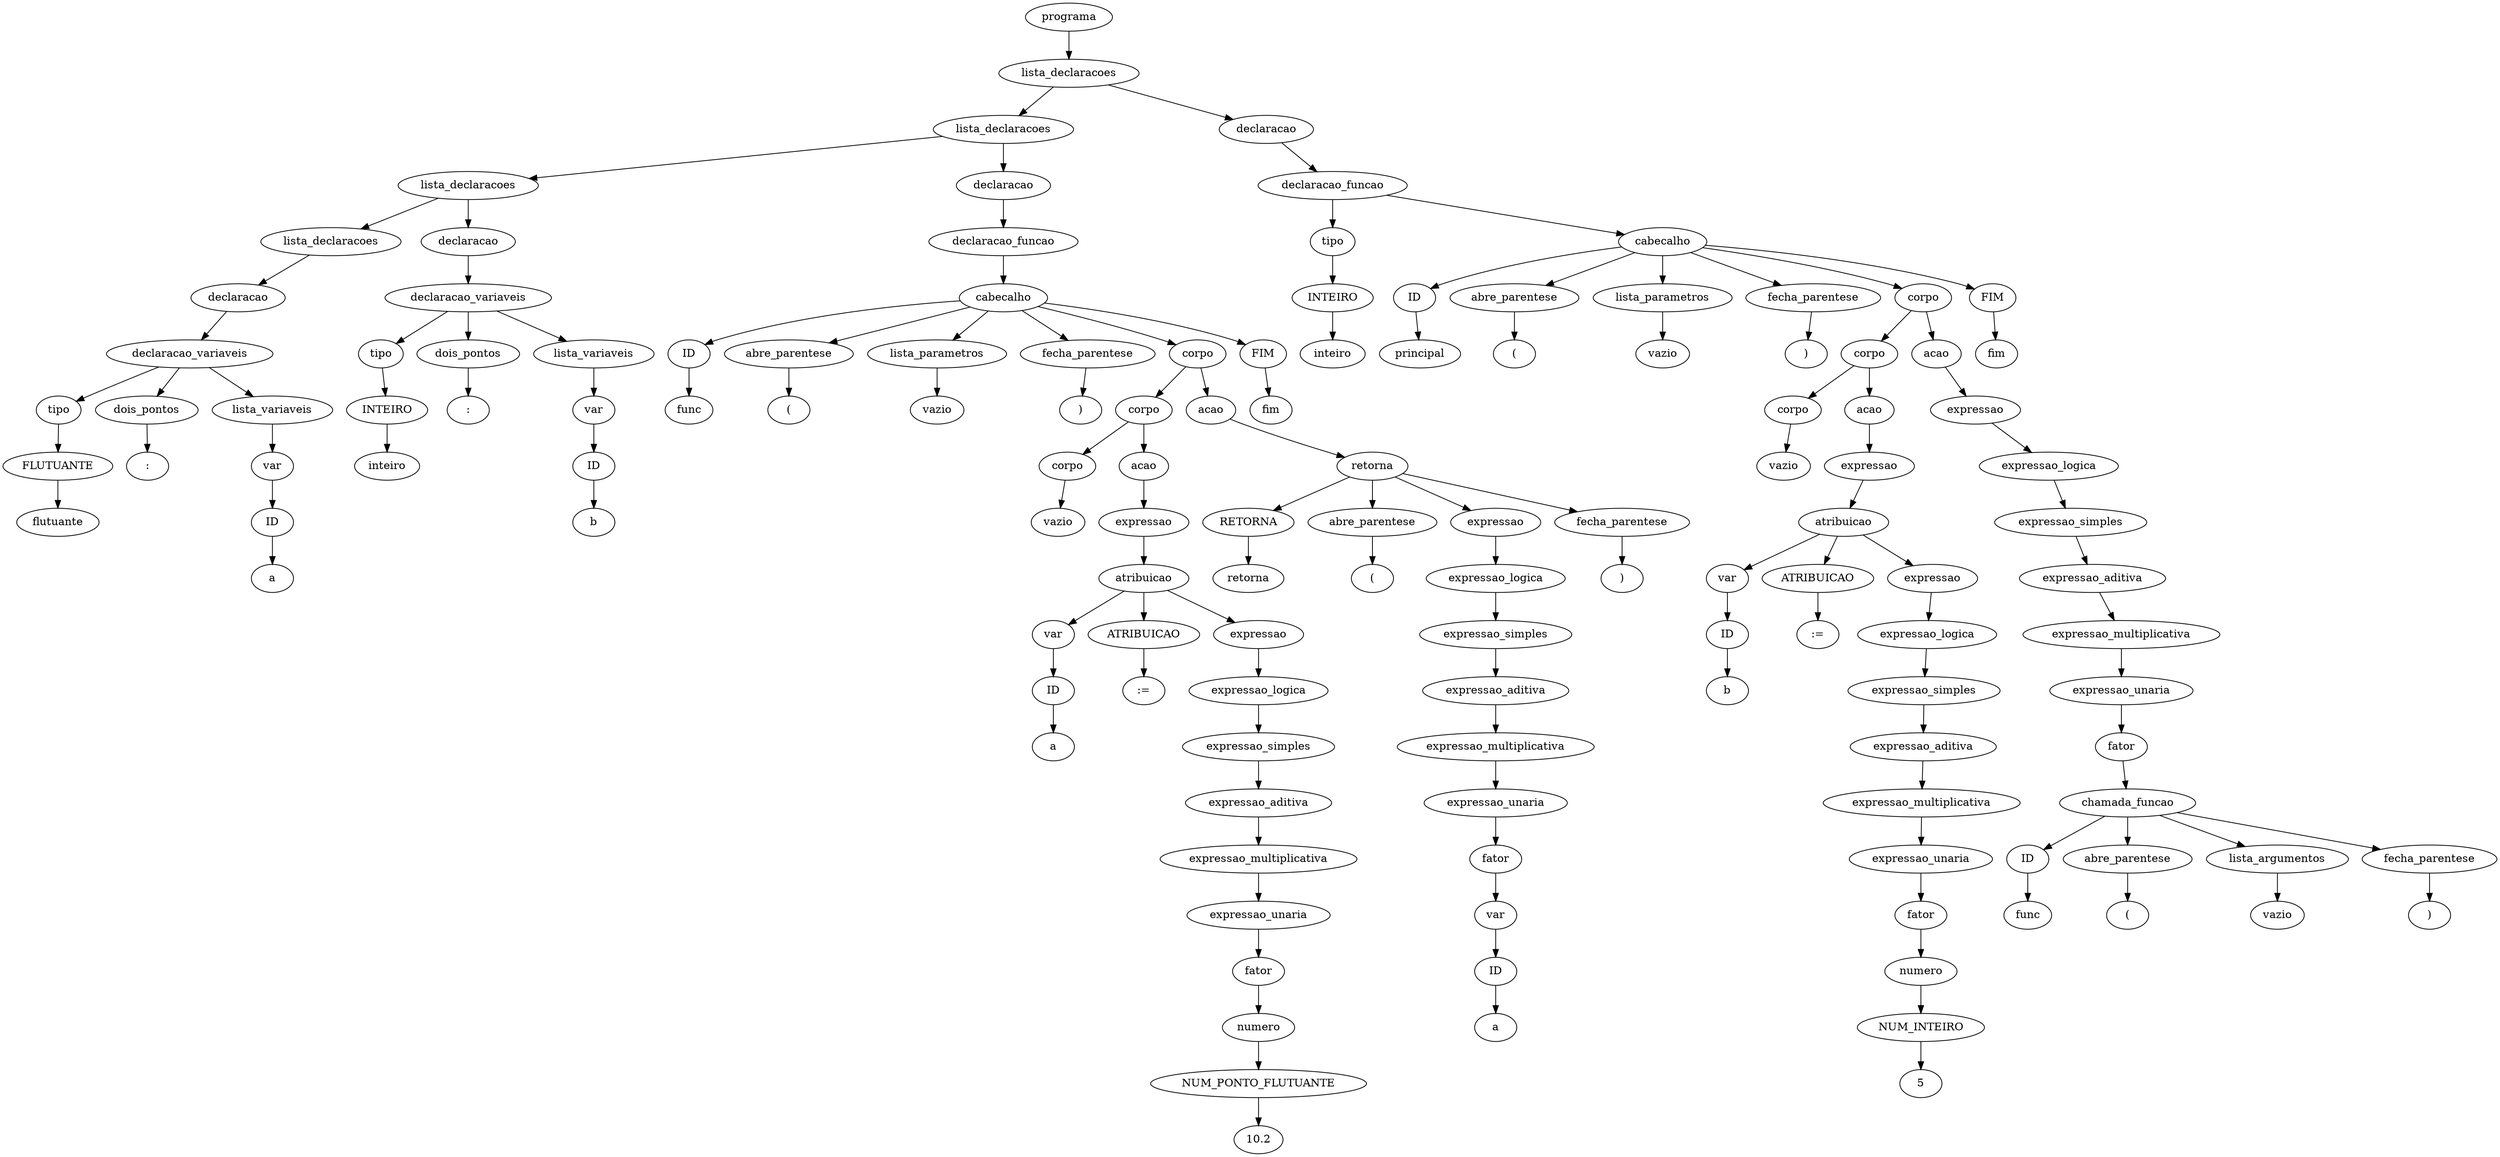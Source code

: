 digraph tree {
    "0x7f943ad069a0" [label="programa"];
    "0x7f943ac3ec70" [label="lista_declaracoes"];
    "0x7f943ad06fa0" [label="lista_declaracoes"];
    "0x7f943ad06700" [label="lista_declaracoes"];
    "0x7f943ad97550" [label="lista_declaracoes"];
    "0x7f9426f728b0" [label="declaracao"];
    "0x7f943ad973a0" [label="declaracao_variaveis"];
    "0x7f943ad974c0" [label="tipo"];
    "0x7f943ad97520" [label="FLUTUANTE"];
    "0x7f943ad97490" [label="flutuante"];
    "0x7f943ad97220" [label="dois_pontos"];
    "0x7f943ad06790" [label=":"];
    "0x7f943ad97280" [label="lista_variaveis"];
    "0x7f943ad97430" [label="var"];
    "0x7f9426f72820" [label="ID"];
    "0x7f943ad06820" [label="a"];
    "0x7f943ad06640" [label="declaracao"];
    "0x7f943ad06580" [label="declaracao_variaveis"];
    "0x7f943ad06850" [label="tipo"];
    "0x7f943ad065b0" [label="INTEIRO"];
    "0x7f943ad06730" [label="inteiro"];
    "0x7f943ad069d0" [label="dois_pontos"];
    "0x7f943ad06a00" [label=":"];
    "0x7f943ad066d0" [label="lista_variaveis"];
    "0x7f943ad065e0" [label="var"];
    "0x7f943ad06610" [label="ID"];
    "0x7f943ad06910" [label="b"];
    "0x7f943ad066a0" [label="declaracao"];
    "0x7f943ad975b0" [label="declaracao_funcao"];
    "0x7f943ad06c40" [label="cabecalho"];
    "0x7f943ac3e5b0" [label="ID"];
    "0x7f943ac3e5e0" [label="func"];
    "0x7f943ac3e3d0" [label="abre_parentese"];
    "0x7f943ac3e130" [label="("];
    "0x7f943ad06a90" [label="lista_parametros"];
    "0x7f943ad97460" [label="vazio"];
    "0x7f943ac3e190" [label="fecha_parentese"];
    "0x7f943ac3e610" [label=")"];
    "0x7f943ac3e370" [label="corpo"];
    "0x7f943ad06ee0" [label="corpo"];
    "0x7f943ad06bb0" [label="corpo"];
    "0x7f943ad06a30" [label="vazio"];
    "0x7f943ad06f10" [label="acao"];
    "0x7f943ad06be0" [label="expressao"];
    "0x7f943ad06eb0" [label="atribuicao"];
    "0x7f943ad06ac0" [label="var"];
    "0x7f943ad06b20" [label="ID"];
    "0x7f943ad06ca0" [label="a"];
    "0x7f943ad06f40" [label="ATRIBUICAO"];
    "0x7f943ad06fd0" [label=":="];
    "0x7f943ad06e80" [label="expressao"];
    "0x7f943ad06e50" [label="expressao_logica"];
    "0x7f943ad06d90" [label="expressao_simples"];
    "0x7f943ad06d30" [label="expressao_aditiva"];
    "0x7f943ad06e20" [label="expressao_multiplicativa"];
    "0x7f943ad06cd0" [label="expressao_unaria"];
    "0x7f943ad06d00" [label="fator"];
    "0x7f943ad06b50" [label="numero"];
    "0x7f943ad06af0" [label="NUM_PONTO_FLUTUANTE"];
    "0x7f943ad06df0" [label="10.2"];
    "0x7f943ad06dc0" [label="acao"];
    "0x7f943ac3e310" [label="retorna"];
    "0x7f943ac3e3a0" [label="RETORNA"];
    "0x7f943ac3e4c0" [label="retorna"];
    "0x7f943ac3e4f0" [label="abre_parentese"];
    "0x7f943ac3e520" [label="("];
    "0x7f943ac3e2b0" [label="expressao"];
    "0x7f943ac3e250" [label="expressao_logica"];
    "0x7f943ac3e1f0" [label="expressao_simples"];
    "0x7f943ac3e0d0" [label="expressao_aditiva"];
    "0x7f943ad06c10" [label="expressao_multiplicativa"];
    "0x7f943ad06f70" [label="expressao_unaria"];
    "0x7f943ac3e0a0" [label="fator"];
    "0x7f943ad06970" [label="var"];
    "0x7f943ad06b80" [label="ID"];
    "0x7f943ad06c70" [label="a"];
    "0x7f943ac3e550" [label="fecha_parentese"];
    "0x7f943ac3e580" [label=")"];
    "0x7f943ac3e640" [label="FIM"];
    "0x7f943ac3e670" [label="fim"];
    "0x7f943ad068e0" [label="declaracao"];
    "0x7f943ad06880" [label="declaracao_funcao"];
    "0x7f943ad068b0" [label="tipo"];
    "0x7f943ad06550" [label="INTEIRO"];
    "0x7f943ad06940" [label="inteiro"];
    "0x7f943ac3e8b0" [label="cabecalho"];
    "0x7f943ac3e7f0" [label="ID"];
    "0x7f943ac3ed60" [label="principal"];
    "0x7f943ac6b100" [label="abre_parentese"];
    "0x7f943ac6b130" [label="("];
    "0x7f943ac3e400" [label="lista_parametros"];
    "0x7f943ac3e340" [label="vazio"];
    "0x7f943ac6b160" [label="fecha_parentese"];
    "0x7f943ac6b190" [label=")"];
    "0x7f943ac3ec40" [label="corpo"];
    "0x7f943ac3ecd0" [label="corpo"];
    "0x7f943ac3e820" [label="corpo"];
    "0x7f943ad06670" [label="vazio"];
    "0x7f943ac3ebe0" [label="acao"];
    "0x7f943ac3e850" [label="expressao"];
    "0x7f943ac3eb80" [label="atribuicao"];
    "0x7f943ac3e700" [label="var"];
    "0x7f943ac3e790" [label="ID"];
    "0x7f943ac3e970" [label="b"];
    "0x7f943ac3ec10" [label="ATRIBUICAO"];
    "0x7f943ac3eca0" [label=":="];
    "0x7f943ac3eb50" [label="expressao"];
    "0x7f943ac3eb20" [label="expressao_logica"];
    "0x7f943ac3ea60" [label="expressao_simples"];
    "0x7f943ac3ea00" [label="expressao_aditiva"];
    "0x7f943ac3eaf0" [label="expressao_multiplicativa"];
    "0x7f943ac3e9a0" [label="expressao_unaria"];
    "0x7f943ac3e9d0" [label="fator"];
    "0x7f943ac3e7c0" [label="numero"];
    "0x7f943ac3e760" [label="NUM_INTEIRO"];
    "0x7f943ac3eac0" [label="5"];
    "0x7f943ac3ebb0" [label="acao"];
    "0x7f943ac3ea30" [label="expressao"];
    "0x7f943ac3efd0" [label="expressao_logica"];
    "0x7f943ac3ee20" [label="expressao_simples"];
    "0x7f943ac3ea90" [label="expressao_aditiva"];
    "0x7f943ac3efa0" [label="expressao_multiplicativa"];
    "0x7f943ac3edc0" [label="expressao_unaria"];
    "0x7f943ac3ee80" [label="fator"];
    "0x7f943ac3ed00" [label="chamada_funcao"];
    "0x7f943ac3ed90" [label="ID"];
    "0x7f943ac3eeb0" [label="func"];
    "0x7f943ac3eee0" [label="abre_parentese"];
    "0x7f943ac3ef10" [label="("];
    "0x7f943ac3e880" [label="lista_argumentos"];
    "0x7f943ac3e490" [label="vazio"];
    "0x7f943ac3ef40" [label="fecha_parentese"];
    "0x7f943ac3ef70" [label=")"];
    "0x7f943ac6b1c0" [label="FIM"];
    "0x7f943ac6b1f0" [label="fim"];
    "0x7f943ad069a0" -> "0x7f943ac3ec70";
    "0x7f943ac3ec70" -> "0x7f943ad06fa0";
    "0x7f943ac3ec70" -> "0x7f943ad068e0";
    "0x7f943ad06fa0" -> "0x7f943ad06700";
    "0x7f943ad06fa0" -> "0x7f943ad066a0";
    "0x7f943ad06700" -> "0x7f943ad97550";
    "0x7f943ad06700" -> "0x7f943ad06640";
    "0x7f943ad97550" -> "0x7f9426f728b0";
    "0x7f9426f728b0" -> "0x7f943ad973a0";
    "0x7f943ad973a0" -> "0x7f943ad974c0";
    "0x7f943ad973a0" -> "0x7f943ad97220";
    "0x7f943ad973a0" -> "0x7f943ad97280";
    "0x7f943ad974c0" -> "0x7f943ad97520";
    "0x7f943ad97520" -> "0x7f943ad97490";
    "0x7f943ad97220" -> "0x7f943ad06790";
    "0x7f943ad97280" -> "0x7f943ad97430";
    "0x7f943ad97430" -> "0x7f9426f72820";
    "0x7f9426f72820" -> "0x7f943ad06820";
    "0x7f943ad06640" -> "0x7f943ad06580";
    "0x7f943ad06580" -> "0x7f943ad06850";
    "0x7f943ad06580" -> "0x7f943ad069d0";
    "0x7f943ad06580" -> "0x7f943ad066d0";
    "0x7f943ad06850" -> "0x7f943ad065b0";
    "0x7f943ad065b0" -> "0x7f943ad06730";
    "0x7f943ad069d0" -> "0x7f943ad06a00";
    "0x7f943ad066d0" -> "0x7f943ad065e0";
    "0x7f943ad065e0" -> "0x7f943ad06610";
    "0x7f943ad06610" -> "0x7f943ad06910";
    "0x7f943ad066a0" -> "0x7f943ad975b0";
    "0x7f943ad975b0" -> "0x7f943ad06c40";
    "0x7f943ad06c40" -> "0x7f943ac3e5b0";
    "0x7f943ad06c40" -> "0x7f943ac3e3d0";
    "0x7f943ad06c40" -> "0x7f943ad06a90";
    "0x7f943ad06c40" -> "0x7f943ac3e190";
    "0x7f943ad06c40" -> "0x7f943ac3e370";
    "0x7f943ad06c40" -> "0x7f943ac3e640";
    "0x7f943ac3e5b0" -> "0x7f943ac3e5e0";
    "0x7f943ac3e3d0" -> "0x7f943ac3e130";
    "0x7f943ad06a90" -> "0x7f943ad97460";
    "0x7f943ac3e190" -> "0x7f943ac3e610";
    "0x7f943ac3e370" -> "0x7f943ad06ee0";
    "0x7f943ac3e370" -> "0x7f943ad06dc0";
    "0x7f943ad06ee0" -> "0x7f943ad06bb0";
    "0x7f943ad06ee0" -> "0x7f943ad06f10";
    "0x7f943ad06bb0" -> "0x7f943ad06a30";
    "0x7f943ad06f10" -> "0x7f943ad06be0";
    "0x7f943ad06be0" -> "0x7f943ad06eb0";
    "0x7f943ad06eb0" -> "0x7f943ad06ac0";
    "0x7f943ad06eb0" -> "0x7f943ad06f40";
    "0x7f943ad06eb0" -> "0x7f943ad06e80";
    "0x7f943ad06ac0" -> "0x7f943ad06b20";
    "0x7f943ad06b20" -> "0x7f943ad06ca0";
    "0x7f943ad06f40" -> "0x7f943ad06fd0";
    "0x7f943ad06e80" -> "0x7f943ad06e50";
    "0x7f943ad06e50" -> "0x7f943ad06d90";
    "0x7f943ad06d90" -> "0x7f943ad06d30";
    "0x7f943ad06d30" -> "0x7f943ad06e20";
    "0x7f943ad06e20" -> "0x7f943ad06cd0";
    "0x7f943ad06cd0" -> "0x7f943ad06d00";
    "0x7f943ad06d00" -> "0x7f943ad06b50";
    "0x7f943ad06b50" -> "0x7f943ad06af0";
    "0x7f943ad06af0" -> "0x7f943ad06df0";
    "0x7f943ad06dc0" -> "0x7f943ac3e310";
    "0x7f943ac3e310" -> "0x7f943ac3e3a0";
    "0x7f943ac3e310" -> "0x7f943ac3e4f0";
    "0x7f943ac3e310" -> "0x7f943ac3e2b0";
    "0x7f943ac3e310" -> "0x7f943ac3e550";
    "0x7f943ac3e3a0" -> "0x7f943ac3e4c0";
    "0x7f943ac3e4f0" -> "0x7f943ac3e520";
    "0x7f943ac3e2b0" -> "0x7f943ac3e250";
    "0x7f943ac3e250" -> "0x7f943ac3e1f0";
    "0x7f943ac3e1f0" -> "0x7f943ac3e0d0";
    "0x7f943ac3e0d0" -> "0x7f943ad06c10";
    "0x7f943ad06c10" -> "0x7f943ad06f70";
    "0x7f943ad06f70" -> "0x7f943ac3e0a0";
    "0x7f943ac3e0a0" -> "0x7f943ad06970";
    "0x7f943ad06970" -> "0x7f943ad06b80";
    "0x7f943ad06b80" -> "0x7f943ad06c70";
    "0x7f943ac3e550" -> "0x7f943ac3e580";
    "0x7f943ac3e640" -> "0x7f943ac3e670";
    "0x7f943ad068e0" -> "0x7f943ad06880";
    "0x7f943ad06880" -> "0x7f943ad068b0";
    "0x7f943ad06880" -> "0x7f943ac3e8b0";
    "0x7f943ad068b0" -> "0x7f943ad06550";
    "0x7f943ad06550" -> "0x7f943ad06940";
    "0x7f943ac3e8b0" -> "0x7f943ac3e7f0";
    "0x7f943ac3e8b0" -> "0x7f943ac6b100";
    "0x7f943ac3e8b0" -> "0x7f943ac3e400";
    "0x7f943ac3e8b0" -> "0x7f943ac6b160";
    "0x7f943ac3e8b0" -> "0x7f943ac3ec40";
    "0x7f943ac3e8b0" -> "0x7f943ac6b1c0";
    "0x7f943ac3e7f0" -> "0x7f943ac3ed60";
    "0x7f943ac6b100" -> "0x7f943ac6b130";
    "0x7f943ac3e400" -> "0x7f943ac3e340";
    "0x7f943ac6b160" -> "0x7f943ac6b190";
    "0x7f943ac3ec40" -> "0x7f943ac3ecd0";
    "0x7f943ac3ec40" -> "0x7f943ac3ebb0";
    "0x7f943ac3ecd0" -> "0x7f943ac3e820";
    "0x7f943ac3ecd0" -> "0x7f943ac3ebe0";
    "0x7f943ac3e820" -> "0x7f943ad06670";
    "0x7f943ac3ebe0" -> "0x7f943ac3e850";
    "0x7f943ac3e850" -> "0x7f943ac3eb80";
    "0x7f943ac3eb80" -> "0x7f943ac3e700";
    "0x7f943ac3eb80" -> "0x7f943ac3ec10";
    "0x7f943ac3eb80" -> "0x7f943ac3eb50";
    "0x7f943ac3e700" -> "0x7f943ac3e790";
    "0x7f943ac3e790" -> "0x7f943ac3e970";
    "0x7f943ac3ec10" -> "0x7f943ac3eca0";
    "0x7f943ac3eb50" -> "0x7f943ac3eb20";
    "0x7f943ac3eb20" -> "0x7f943ac3ea60";
    "0x7f943ac3ea60" -> "0x7f943ac3ea00";
    "0x7f943ac3ea00" -> "0x7f943ac3eaf0";
    "0x7f943ac3eaf0" -> "0x7f943ac3e9a0";
    "0x7f943ac3e9a0" -> "0x7f943ac3e9d0";
    "0x7f943ac3e9d0" -> "0x7f943ac3e7c0";
    "0x7f943ac3e7c0" -> "0x7f943ac3e760";
    "0x7f943ac3e760" -> "0x7f943ac3eac0";
    "0x7f943ac3ebb0" -> "0x7f943ac3ea30";
    "0x7f943ac3ea30" -> "0x7f943ac3efd0";
    "0x7f943ac3efd0" -> "0x7f943ac3ee20";
    "0x7f943ac3ee20" -> "0x7f943ac3ea90";
    "0x7f943ac3ea90" -> "0x7f943ac3efa0";
    "0x7f943ac3efa0" -> "0x7f943ac3edc0";
    "0x7f943ac3edc0" -> "0x7f943ac3ee80";
    "0x7f943ac3ee80" -> "0x7f943ac3ed00";
    "0x7f943ac3ed00" -> "0x7f943ac3ed90";
    "0x7f943ac3ed00" -> "0x7f943ac3eee0";
    "0x7f943ac3ed00" -> "0x7f943ac3e880";
    "0x7f943ac3ed00" -> "0x7f943ac3ef40";
    "0x7f943ac3ed90" -> "0x7f943ac3eeb0";
    "0x7f943ac3eee0" -> "0x7f943ac3ef10";
    "0x7f943ac3e880" -> "0x7f943ac3e490";
    "0x7f943ac3ef40" -> "0x7f943ac3ef70";
    "0x7f943ac6b1c0" -> "0x7f943ac6b1f0";
}
